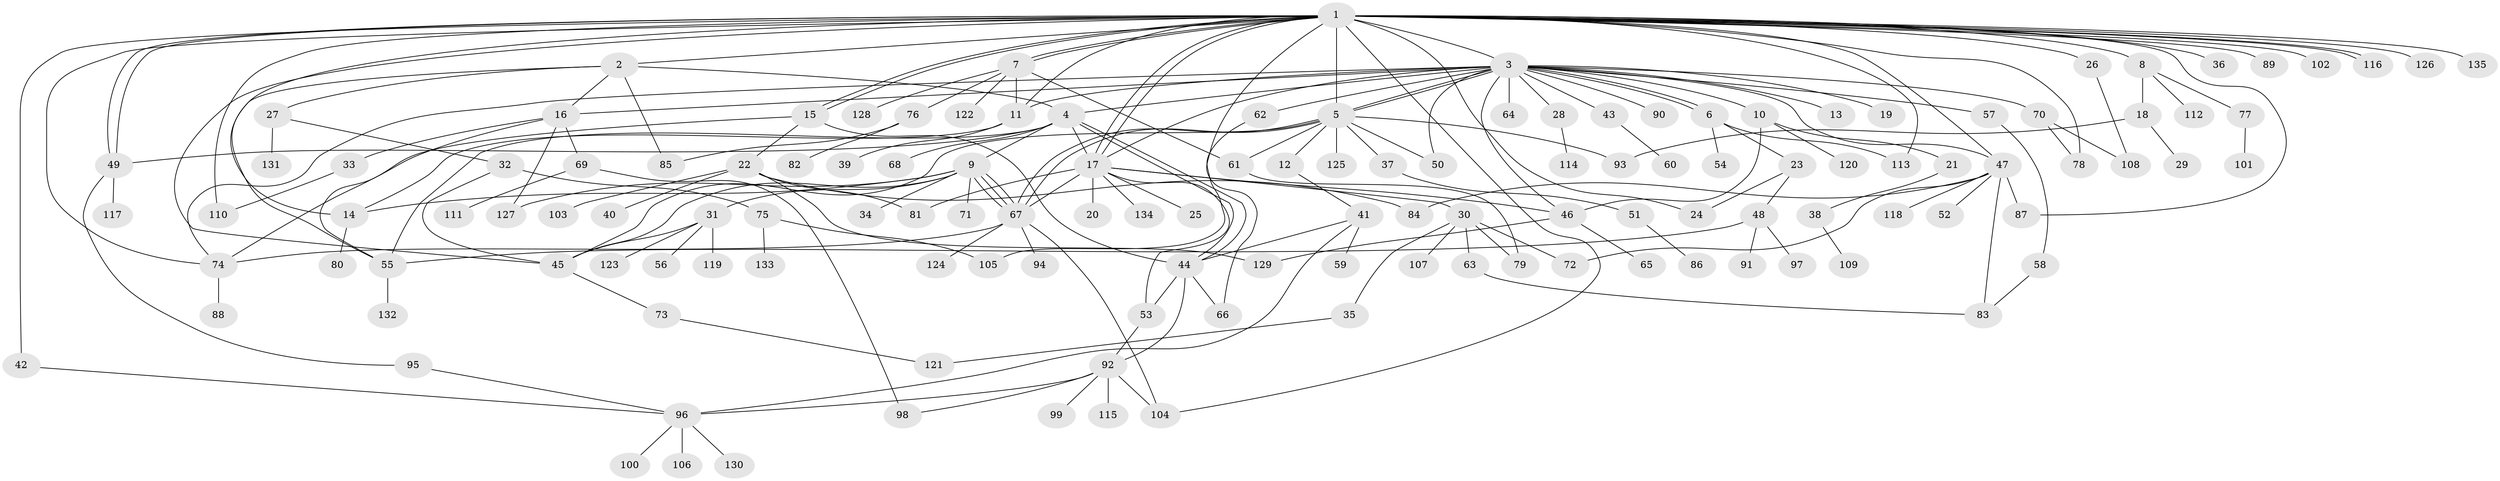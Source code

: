 // coarse degree distribution, {16: 0.05357142857142857, 7: 0.07142857142857142, 3: 0.19642857142857142, 5: 0.017857142857142856, 6: 0.07142857142857142, 4: 0.125, 9: 0.03571428571428571, 2: 0.21428571428571427, 1: 0.21428571428571427}
// Generated by graph-tools (version 1.1) at 2025/50/03/04/25 22:50:29]
// undirected, 135 vertices, 201 edges
graph export_dot {
  node [color=gray90,style=filled];
  1;
  2;
  3;
  4;
  5;
  6;
  7;
  8;
  9;
  10;
  11;
  12;
  13;
  14;
  15;
  16;
  17;
  18;
  19;
  20;
  21;
  22;
  23;
  24;
  25;
  26;
  27;
  28;
  29;
  30;
  31;
  32;
  33;
  34;
  35;
  36;
  37;
  38;
  39;
  40;
  41;
  42;
  43;
  44;
  45;
  46;
  47;
  48;
  49;
  50;
  51;
  52;
  53;
  54;
  55;
  56;
  57;
  58;
  59;
  60;
  61;
  62;
  63;
  64;
  65;
  66;
  67;
  68;
  69;
  70;
  71;
  72;
  73;
  74;
  75;
  76;
  77;
  78;
  79;
  80;
  81;
  82;
  83;
  84;
  85;
  86;
  87;
  88;
  89;
  90;
  91;
  92;
  93;
  94;
  95;
  96;
  97;
  98;
  99;
  100;
  101;
  102;
  103;
  104;
  105;
  106;
  107;
  108;
  109;
  110;
  111;
  112;
  113;
  114;
  115;
  116;
  117;
  118;
  119;
  120;
  121;
  122;
  123;
  124;
  125;
  126;
  127;
  128;
  129;
  130;
  131;
  132;
  133;
  134;
  135;
  1 -- 2;
  1 -- 3;
  1 -- 5;
  1 -- 7;
  1 -- 7;
  1 -- 8;
  1 -- 11;
  1 -- 14;
  1 -- 15;
  1 -- 15;
  1 -- 17;
  1 -- 17;
  1 -- 24;
  1 -- 26;
  1 -- 36;
  1 -- 42;
  1 -- 45;
  1 -- 47;
  1 -- 49;
  1 -- 49;
  1 -- 66;
  1 -- 74;
  1 -- 78;
  1 -- 87;
  1 -- 89;
  1 -- 102;
  1 -- 104;
  1 -- 110;
  1 -- 113;
  1 -- 116;
  1 -- 116;
  1 -- 126;
  1 -- 135;
  2 -- 4;
  2 -- 16;
  2 -- 27;
  2 -- 55;
  2 -- 85;
  3 -- 4;
  3 -- 5;
  3 -- 5;
  3 -- 6;
  3 -- 6;
  3 -- 10;
  3 -- 11;
  3 -- 13;
  3 -- 16;
  3 -- 17;
  3 -- 19;
  3 -- 28;
  3 -- 43;
  3 -- 46;
  3 -- 47;
  3 -- 50;
  3 -- 57;
  3 -- 62;
  3 -- 64;
  3 -- 70;
  3 -- 74;
  3 -- 90;
  4 -- 9;
  4 -- 17;
  4 -- 44;
  4 -- 44;
  4 -- 49;
  4 -- 55;
  4 -- 68;
  5 -- 12;
  5 -- 37;
  5 -- 45;
  5 -- 50;
  5 -- 61;
  5 -- 67;
  5 -- 67;
  5 -- 93;
  5 -- 125;
  6 -- 23;
  6 -- 54;
  6 -- 113;
  7 -- 11;
  7 -- 61;
  7 -- 76;
  7 -- 122;
  7 -- 128;
  8 -- 18;
  8 -- 77;
  8 -- 112;
  9 -- 14;
  9 -- 31;
  9 -- 34;
  9 -- 45;
  9 -- 67;
  9 -- 67;
  9 -- 67;
  9 -- 71;
  9 -- 127;
  10 -- 21;
  10 -- 46;
  10 -- 120;
  11 -- 14;
  11 -- 39;
  12 -- 41;
  14 -- 80;
  15 -- 22;
  15 -- 44;
  15 -- 74;
  16 -- 33;
  16 -- 55;
  16 -- 69;
  16 -- 127;
  17 -- 20;
  17 -- 25;
  17 -- 30;
  17 -- 46;
  17 -- 53;
  17 -- 67;
  17 -- 81;
  17 -- 134;
  18 -- 29;
  18 -- 93;
  21 -- 38;
  22 -- 40;
  22 -- 81;
  22 -- 84;
  22 -- 103;
  22 -- 129;
  23 -- 24;
  23 -- 48;
  26 -- 108;
  27 -- 32;
  27 -- 131;
  28 -- 114;
  30 -- 35;
  30 -- 63;
  30 -- 72;
  30 -- 79;
  30 -- 107;
  31 -- 45;
  31 -- 56;
  31 -- 119;
  31 -- 123;
  32 -- 45;
  32 -- 75;
  33 -- 110;
  35 -- 121;
  37 -- 51;
  38 -- 109;
  41 -- 44;
  41 -- 59;
  41 -- 96;
  42 -- 96;
  43 -- 60;
  44 -- 53;
  44 -- 66;
  44 -- 92;
  45 -- 73;
  46 -- 65;
  46 -- 129;
  47 -- 52;
  47 -- 72;
  47 -- 83;
  47 -- 84;
  47 -- 87;
  47 -- 118;
  48 -- 55;
  48 -- 91;
  48 -- 97;
  49 -- 95;
  49 -- 117;
  51 -- 86;
  53 -- 92;
  55 -- 132;
  57 -- 58;
  58 -- 83;
  61 -- 79;
  62 -- 105;
  63 -- 83;
  67 -- 74;
  67 -- 94;
  67 -- 104;
  67 -- 124;
  69 -- 98;
  69 -- 111;
  70 -- 78;
  70 -- 108;
  73 -- 121;
  74 -- 88;
  75 -- 105;
  75 -- 133;
  76 -- 82;
  76 -- 85;
  77 -- 101;
  92 -- 96;
  92 -- 98;
  92 -- 99;
  92 -- 104;
  92 -- 115;
  95 -- 96;
  96 -- 100;
  96 -- 106;
  96 -- 130;
}
